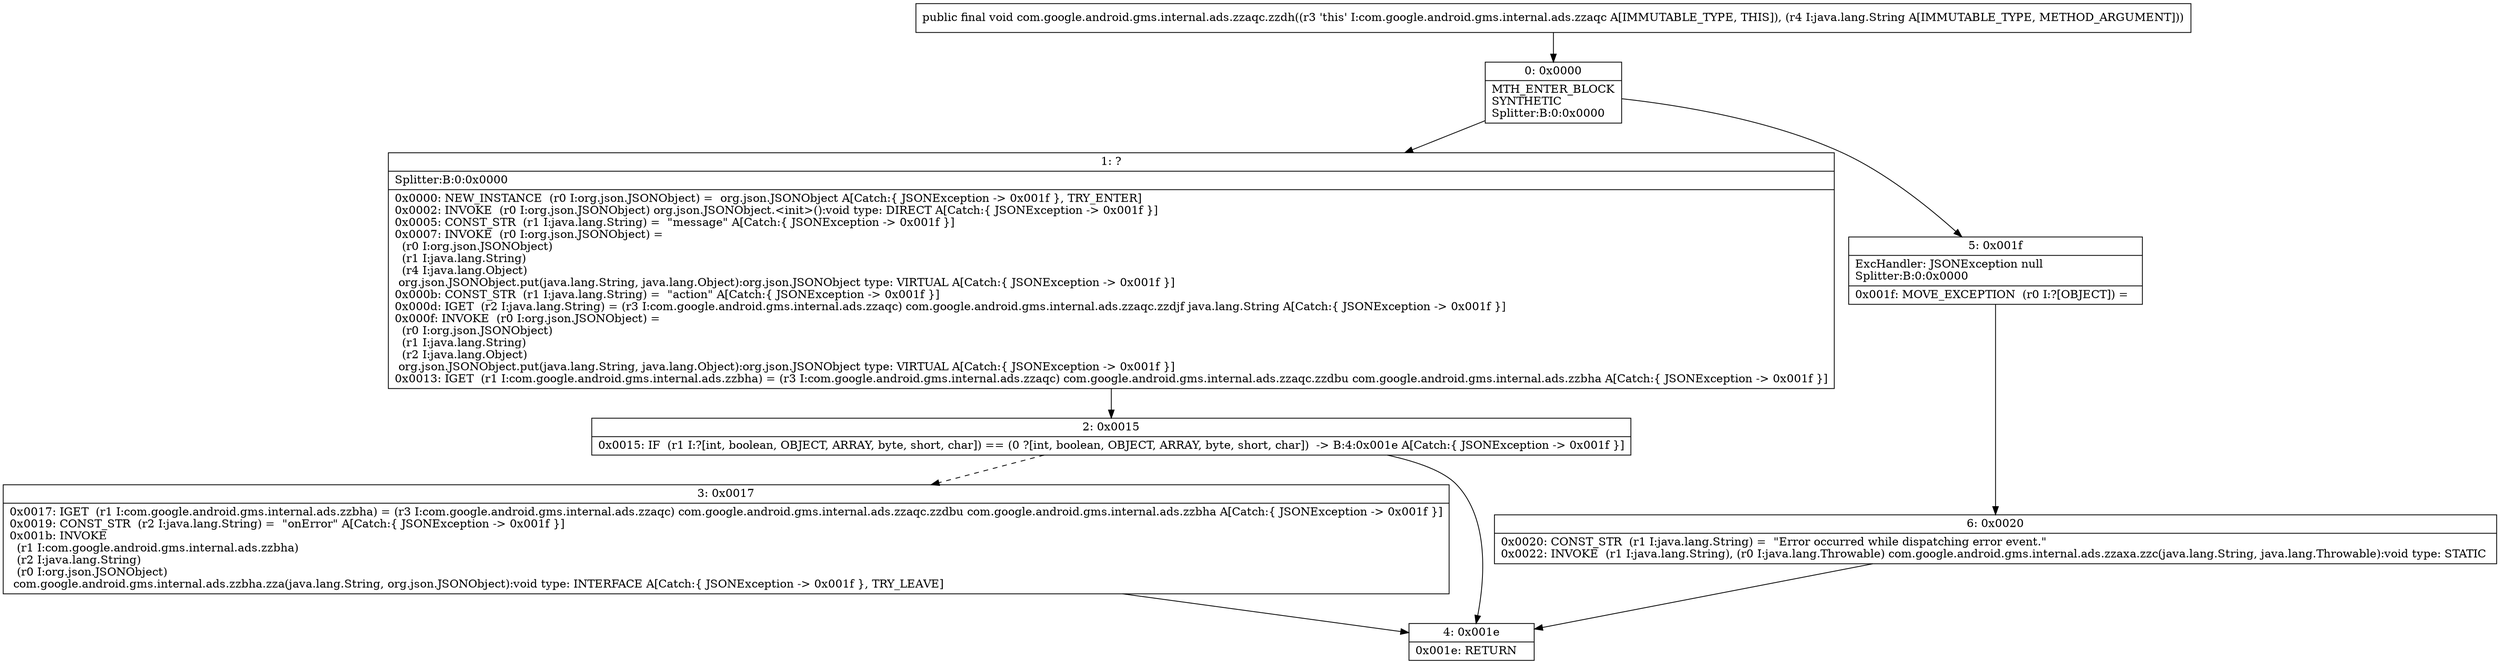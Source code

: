 digraph "CFG forcom.google.android.gms.internal.ads.zzaqc.zzdh(Ljava\/lang\/String;)V" {
Node_0 [shape=record,label="{0\:\ 0x0000|MTH_ENTER_BLOCK\lSYNTHETIC\lSplitter:B:0:0x0000\l}"];
Node_1 [shape=record,label="{1\:\ ?|Splitter:B:0:0x0000\l|0x0000: NEW_INSTANCE  (r0 I:org.json.JSONObject) =  org.json.JSONObject A[Catch:\{ JSONException \-\> 0x001f \}, TRY_ENTER]\l0x0002: INVOKE  (r0 I:org.json.JSONObject) org.json.JSONObject.\<init\>():void type: DIRECT A[Catch:\{ JSONException \-\> 0x001f \}]\l0x0005: CONST_STR  (r1 I:java.lang.String) =  \"message\" A[Catch:\{ JSONException \-\> 0x001f \}]\l0x0007: INVOKE  (r0 I:org.json.JSONObject) = \l  (r0 I:org.json.JSONObject)\l  (r1 I:java.lang.String)\l  (r4 I:java.lang.Object)\l org.json.JSONObject.put(java.lang.String, java.lang.Object):org.json.JSONObject type: VIRTUAL A[Catch:\{ JSONException \-\> 0x001f \}]\l0x000b: CONST_STR  (r1 I:java.lang.String) =  \"action\" A[Catch:\{ JSONException \-\> 0x001f \}]\l0x000d: IGET  (r2 I:java.lang.String) = (r3 I:com.google.android.gms.internal.ads.zzaqc) com.google.android.gms.internal.ads.zzaqc.zzdjf java.lang.String A[Catch:\{ JSONException \-\> 0x001f \}]\l0x000f: INVOKE  (r0 I:org.json.JSONObject) = \l  (r0 I:org.json.JSONObject)\l  (r1 I:java.lang.String)\l  (r2 I:java.lang.Object)\l org.json.JSONObject.put(java.lang.String, java.lang.Object):org.json.JSONObject type: VIRTUAL A[Catch:\{ JSONException \-\> 0x001f \}]\l0x0013: IGET  (r1 I:com.google.android.gms.internal.ads.zzbha) = (r3 I:com.google.android.gms.internal.ads.zzaqc) com.google.android.gms.internal.ads.zzaqc.zzdbu com.google.android.gms.internal.ads.zzbha A[Catch:\{ JSONException \-\> 0x001f \}]\l}"];
Node_2 [shape=record,label="{2\:\ 0x0015|0x0015: IF  (r1 I:?[int, boolean, OBJECT, ARRAY, byte, short, char]) == (0 ?[int, boolean, OBJECT, ARRAY, byte, short, char])  \-\> B:4:0x001e A[Catch:\{ JSONException \-\> 0x001f \}]\l}"];
Node_3 [shape=record,label="{3\:\ 0x0017|0x0017: IGET  (r1 I:com.google.android.gms.internal.ads.zzbha) = (r3 I:com.google.android.gms.internal.ads.zzaqc) com.google.android.gms.internal.ads.zzaqc.zzdbu com.google.android.gms.internal.ads.zzbha A[Catch:\{ JSONException \-\> 0x001f \}]\l0x0019: CONST_STR  (r2 I:java.lang.String) =  \"onError\" A[Catch:\{ JSONException \-\> 0x001f \}]\l0x001b: INVOKE  \l  (r1 I:com.google.android.gms.internal.ads.zzbha)\l  (r2 I:java.lang.String)\l  (r0 I:org.json.JSONObject)\l com.google.android.gms.internal.ads.zzbha.zza(java.lang.String, org.json.JSONObject):void type: INTERFACE A[Catch:\{ JSONException \-\> 0x001f \}, TRY_LEAVE]\l}"];
Node_4 [shape=record,label="{4\:\ 0x001e|0x001e: RETURN   \l}"];
Node_5 [shape=record,label="{5\:\ 0x001f|ExcHandler: JSONException null\lSplitter:B:0:0x0000\l|0x001f: MOVE_EXCEPTION  (r0 I:?[OBJECT]) =  \l}"];
Node_6 [shape=record,label="{6\:\ 0x0020|0x0020: CONST_STR  (r1 I:java.lang.String) =  \"Error occurred while dispatching error event.\" \l0x0022: INVOKE  (r1 I:java.lang.String), (r0 I:java.lang.Throwable) com.google.android.gms.internal.ads.zzaxa.zzc(java.lang.String, java.lang.Throwable):void type: STATIC \l}"];
MethodNode[shape=record,label="{public final void com.google.android.gms.internal.ads.zzaqc.zzdh((r3 'this' I:com.google.android.gms.internal.ads.zzaqc A[IMMUTABLE_TYPE, THIS]), (r4 I:java.lang.String A[IMMUTABLE_TYPE, METHOD_ARGUMENT])) }"];
MethodNode -> Node_0;
Node_0 -> Node_1;
Node_0 -> Node_5;
Node_1 -> Node_2;
Node_2 -> Node_3[style=dashed];
Node_2 -> Node_4;
Node_3 -> Node_4;
Node_5 -> Node_6;
Node_6 -> Node_4;
}

